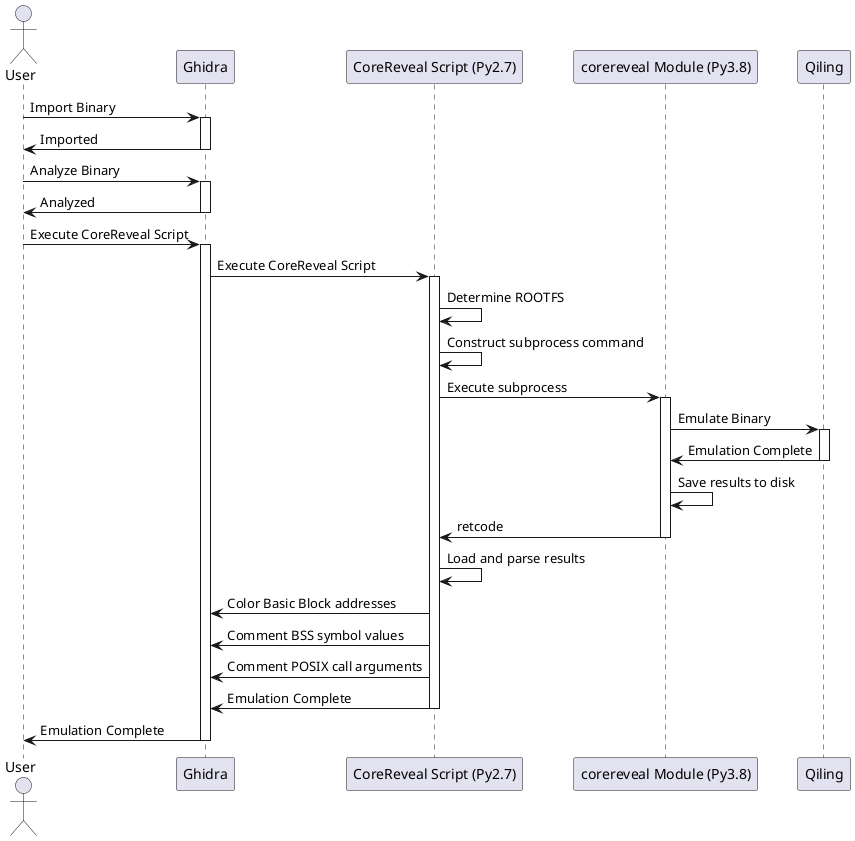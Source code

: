 @startuml

' declare core components
actor User
participant Ghidra
participant "CoreReveal Script (Py2.7)" as CoreReveal
participant "corereveal Module (Py3.8)" as corereveal
participant Qiling

' nominal Ghidra initialization
User -> Ghidra: Import Binary
activate Ghidra
User <- Ghidra: Imported
deactivate Ghidra
User -> Ghidra: Analyze Binary
activate Ghidra
User <- Ghidra: Analyzed
deactivate Ghidra

' User-triggered CoreReveal Script execution
User -> Ghidra: Execute CoreReveal Script
activate Ghidra
Ghidra -> CoreReveal: Execute CoreReveal Script
activate CoreReveal

' CoreReveal script - Ghidra side execution
CoreReveal -> CoreReveal: Determine ROOTFS
CoreReveal -> CoreReveal: Construct subprocess command

' Trigger corereveal module emulation
CoreReveal -> corereveal: Execute subprocess
activate corereveal

' perform core emulation
corereveal -> Qiling: Emulate Binary
activate Qiling
corereveal <- Qiling: Emulation Complete
deactivate Qiling

' Indicate subprocess success / failure
corereveal -> corereveal: Save results to disk
CoreReveal <- corereveal: retcode
deactivate corereveal

' Parse and interpret results
CoreReveal -> CoreReveal: Load and parse results
CoreReveal -> Ghidra: Color Basic Block addresses
CoreReveal -> Ghidra: Comment BSS symbol values
CoreReveal -> Ghidra: Comment POSIX call arguments

' Indicate completion
Ghidra <- CoreReveal: Emulation Complete
deactivate CoreReveal
User <- Ghidra: Emulation Complete
deactivate Ghidra

@enduml


